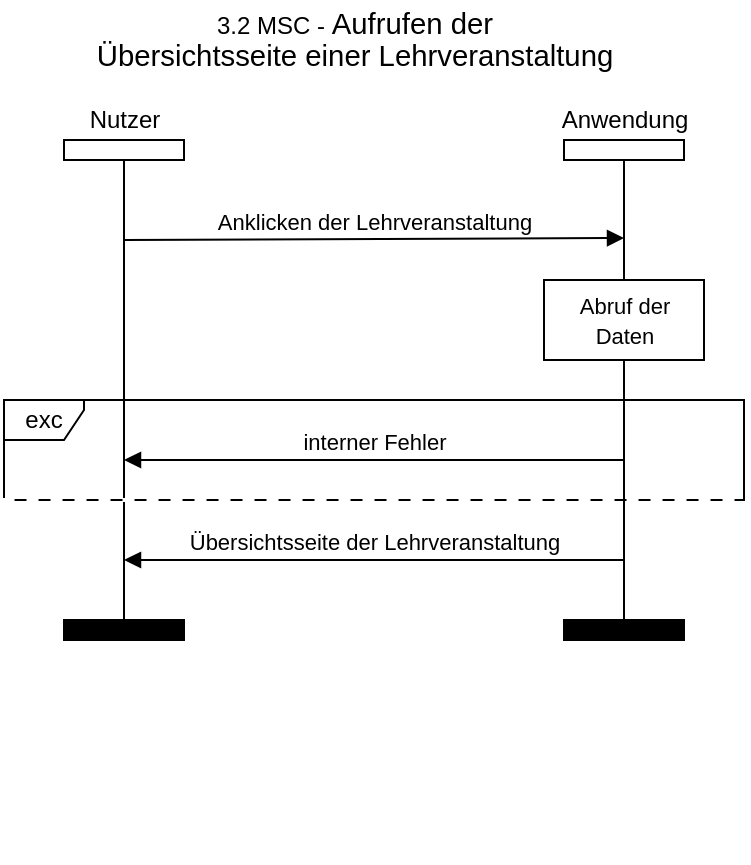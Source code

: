 <mxfile version="14.5.1" type="device"><diagram id="kgpKYQtTHZ0yAKxKKP6v" name="Page-1"><mxGraphModel dx="495" dy="671" grid="1" gridSize="10" guides="1" tooltips="1" connect="1" arrows="1" fold="1" page="1" pageScale="1" pageWidth="850" pageHeight="1100" background="none" math="0" shadow="0"><root><mxCell id="0"/><mxCell id="1" parent="0"/><mxCell id="hktPIcWqlmCKD1C_lG92-15" style="rounded=0;orthogonalLoop=1;jettySize=auto;html=1;endArrow=none;endFill=0;entryX=0.5;entryY=1;entryDx=0;entryDy=0;" parent="1" edge="1"><mxGeometry relative="1" as="geometry"><mxPoint x="370" y="470" as="sourcePoint"/><mxPoint x="370" y="470" as="targetPoint"/></mxGeometry></mxCell><mxCell id="hktPIcWqlmCKD1C_lG92-6" value="" style="endArrow=none;html=1;exitX=0.5;exitY=0;exitDx=0;exitDy=0;" parent="1" source="hktPIcWqlmCKD1C_lG92-32" edge="1"><mxGeometry width="50" height="50" relative="1" as="geometry"><mxPoint x="120" y="470" as="sourcePoint"/><mxPoint x="120" y="120" as="targetPoint"/></mxGeometry></mxCell><mxCell id="hktPIcWqlmCKD1C_lG92-11" value="Anklicken der Lehrveranstaltung" style="html=1;verticalAlign=bottom;endArrow=block;" parent="1" edge="1"><mxGeometry width="80" relative="1" as="geometry"><mxPoint x="120" y="160" as="sourcePoint"/><mxPoint x="370" y="159" as="targetPoint"/></mxGeometry></mxCell><mxCell id="hktPIcWqlmCKD1C_lG92-14" value="Übersichtsseite der Lehrveranstaltung" style="html=1;verticalAlign=bottom;endArrow=block;" parent="1" edge="1"><mxGeometry width="80" relative="1" as="geometry"><mxPoint x="370" y="320" as="sourcePoint"/><mxPoint x="120" y="320" as="targetPoint"/></mxGeometry></mxCell><mxCell id="hktPIcWqlmCKD1C_lG92-21" value="" style="html=1;" parent="1" vertex="1"><mxGeometry x="90" y="110" width="60" height="10" as="geometry"/></mxCell><mxCell id="hktPIcWqlmCKD1C_lG92-23" style="rounded=0;orthogonalLoop=1;jettySize=auto;html=1;endArrow=none;endFill=0;entryX=0.5;entryY=0;entryDx=0;entryDy=0;" parent="1" target="hktPIcWqlmCKD1C_lG92-33" edge="1"><mxGeometry relative="1" as="geometry"><mxPoint x="370" y="120" as="sourcePoint"/><mxPoint x="370" y="470" as="targetPoint"/></mxGeometry></mxCell><mxCell id="hktPIcWqlmCKD1C_lG92-25" value="&lt;font style=&quot;font-size: 11px&quot;&gt;Abruf der &lt;br&gt;Daten&lt;/font&gt;" style="html=1;rounded=0;fillColor=#FFFFFF;" parent="1" vertex="1"><mxGeometry x="330" y="180" width="80" height="40" as="geometry"/></mxCell><mxCell id="hktPIcWqlmCKD1C_lG92-29" value="Nutzer" style="text;html=1;align=center;verticalAlign=middle;resizable=0;points=[];autosize=1;" parent="1" vertex="1"><mxGeometry x="95" y="90" width="50" height="20" as="geometry"/></mxCell><mxCell id="hktPIcWqlmCKD1C_lG92-30" value="Anwendung" style="text;html=1;align=center;verticalAlign=middle;resizable=0;points=[];autosize=1;" parent="1" vertex="1"><mxGeometry x="330" y="90" width="80" height="20" as="geometry"/></mxCell><mxCell id="hktPIcWqlmCKD1C_lG92-31" value="" style="html=1;" parent="1" vertex="1"><mxGeometry x="340" y="110" width="60" height="10" as="geometry"/></mxCell><mxCell id="hktPIcWqlmCKD1C_lG92-32" value="" style="html=1;fillColor=#000000;" parent="1" vertex="1"><mxGeometry x="90" y="350" width="60" height="10" as="geometry"/></mxCell><mxCell id="hktPIcWqlmCKD1C_lG92-33" value="" style="html=1;fillColor=#000000;" parent="1" vertex="1"><mxGeometry x="340" y="350" width="60" height="10" as="geometry"/></mxCell><mxCell id="hktPIcWqlmCKD1C_lG92-43" value="exc" style="shape=umlFrame;whiteSpace=wrap;html=1;rounded=0;strokeWidth=1;fillColor=none;width=40;height=20;shadow=0;" parent="1" vertex="1"><mxGeometry x="60" y="240" width="370" height="50" as="geometry"/></mxCell><mxCell id="h6IzzElKhgnJlMVYleQr-12" value="3.2 MSC -&amp;nbsp;&lt;span style=&quot;font-size: 11.0pt ; line-height: 107% ; font-family: &amp;#34;calibri&amp;#34; , sans-serif&quot;&gt;Aufrufen der&lt;br&gt;Übersichtsseite einer Lehrveranstaltung&lt;/span&gt;" style="text;html=1;align=center;verticalAlign=middle;resizable=0;points=[];autosize=1;" parent="1" vertex="1"><mxGeometry x="110" y="40" width="250" height="40" as="geometry"/></mxCell><mxCell id="h6IzzElKhgnJlMVYleQr-14" value="interner Fehler" style="html=1;verticalAlign=bottom;endArrow=block;" parent="1" edge="1"><mxGeometry width="80" relative="1" as="geometry"><mxPoint x="370" y="270" as="sourcePoint"/><mxPoint x="120" y="270" as="targetPoint"/></mxGeometry></mxCell><mxCell id="4gHiZ4R6YLwqNhZ-SyEd-1" value="" style="endArrow=none;dashed=1;html=1;strokeColor=#FFFFFF;strokeWidth=2;entryX=1;entryY=0.993;entryDx=0;entryDy=0;entryPerimeter=0;exitX=-0.002;exitY=0.993;exitDx=0;exitDy=0;exitPerimeter=0;" edge="1" parent="1"><mxGeometry width="50" height="50" relative="1" as="geometry"><mxPoint x="59.26" y="290" as="sourcePoint"/><mxPoint x="430" y="290" as="targetPoint"/></mxGeometry></mxCell></root></mxGraphModel></diagram></mxfile>